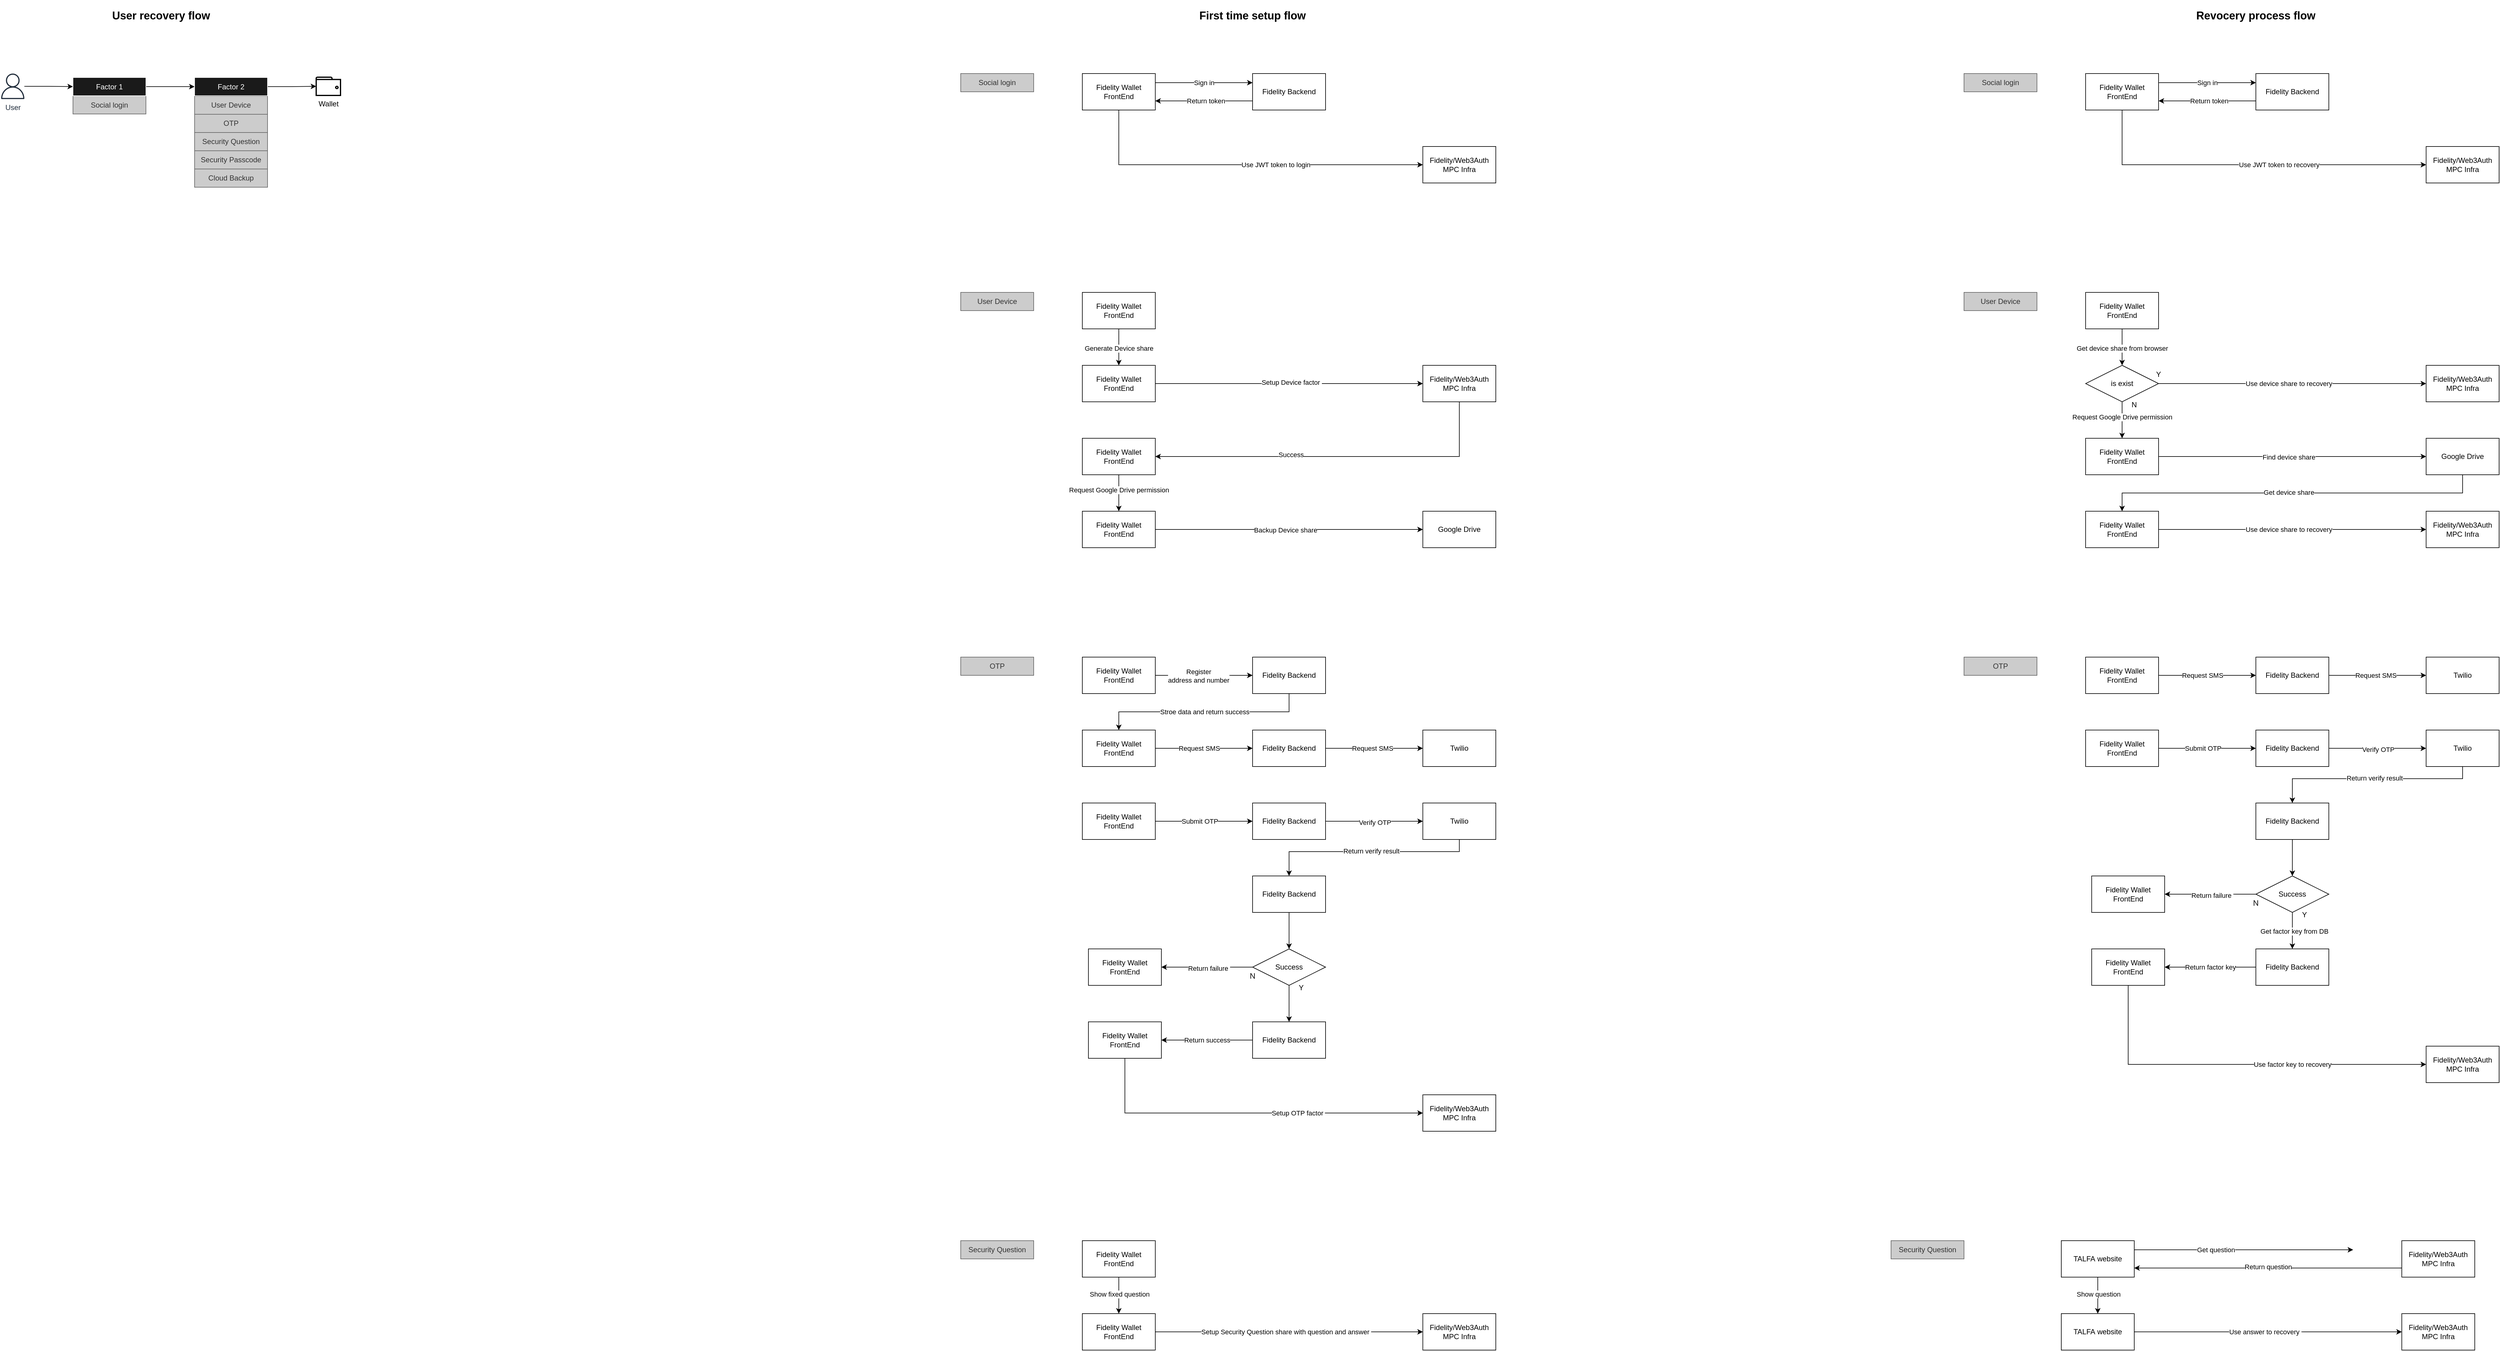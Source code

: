 <mxfile version="21.6.1" type="github">
  <diagram name="第 1 页" id="AXIGyh9tCBVPdo2rPy05">
    <mxGraphModel dx="5089" dy="1821" grid="1" gridSize="10" guides="1" tooltips="1" connect="1" arrows="1" fold="1" page="1" pageScale="1" pageWidth="827" pageHeight="1169" math="0" shadow="0">
      <root>
        <mxCell id="0" />
        <mxCell id="1" parent="0" />
        <mxCell id="TQNZfq6Ji6Ofeq6z3_Uy-18" style="edgeStyle=orthogonalEdgeStyle;rounded=0;orthogonalLoop=1;jettySize=auto;html=1;entryX=0.5;entryY=0;entryDx=0;entryDy=0;" parent="1" source="TQNZfq6Ji6Ofeq6z3_Uy-1" target="TQNZfq6Ji6Ofeq6z3_Uy-95" edge="1">
          <mxGeometry relative="1" as="geometry" />
        </mxCell>
        <mxCell id="TQNZfq6Ji6Ofeq6z3_Uy-19" value="Get device share&amp;nbsp;from browser" style="edgeLabel;html=1;align=center;verticalAlign=middle;resizable=0;points=[];" parent="TQNZfq6Ji6Ofeq6z3_Uy-18" connectable="0" vertex="1">
          <mxGeometry x="-0.2" y="3" relative="1" as="geometry">
            <mxPoint x="-3" y="8" as="offset" />
          </mxGeometry>
        </mxCell>
        <mxCell id="TQNZfq6Ji6Ofeq6z3_Uy-1" value="Fidelity Wallet FrontEnd" style="rounded=0;whiteSpace=wrap;html=1;" parent="1" vertex="1">
          <mxGeometry x="80" y="400" width="120" height="60" as="geometry" />
        </mxCell>
        <mxCell id="TQNZfq6Ji6Ofeq6z3_Uy-6" value="Sign in" style="edgeStyle=orthogonalEdgeStyle;rounded=0;orthogonalLoop=1;jettySize=auto;html=1;entryX=0;entryY=0.25;entryDx=0;entryDy=0;exitX=1;exitY=0.25;exitDx=0;exitDy=0;" parent="1" source="TQNZfq6Ji6Ofeq6z3_Uy-2" target="TQNZfq6Ji6Ofeq6z3_Uy-5" edge="1">
          <mxGeometry relative="1" as="geometry" />
        </mxCell>
        <mxCell id="TQNZfq6Ji6Ofeq6z3_Uy-12" style="edgeStyle=orthogonalEdgeStyle;rounded=0;orthogonalLoop=1;jettySize=auto;html=1;entryX=0;entryY=0.5;entryDx=0;entryDy=0;exitX=0.5;exitY=1;exitDx=0;exitDy=0;" parent="1" source="TQNZfq6Ji6Ofeq6z3_Uy-2" target="TQNZfq6Ji6Ofeq6z3_Uy-11" edge="1">
          <mxGeometry relative="1" as="geometry">
            <Array as="points">
              <mxPoint x="140" y="190" />
            </Array>
          </mxGeometry>
        </mxCell>
        <mxCell id="TQNZfq6Ji6Ofeq6z3_Uy-13" value="Use JWT token to recovery" style="edgeLabel;html=1;align=center;verticalAlign=middle;resizable=0;points=[];" parent="TQNZfq6Ji6Ofeq6z3_Uy-12" connectable="0" vertex="1">
          <mxGeometry x="-0.047" y="1" relative="1" as="geometry">
            <mxPoint x="67" y="1" as="offset" />
          </mxGeometry>
        </mxCell>
        <mxCell id="TQNZfq6Ji6Ofeq6z3_Uy-2" value="Fidelity Wallet FrontEnd" style="rounded=0;whiteSpace=wrap;html=1;" parent="1" vertex="1">
          <mxGeometry x="80" y="40" width="120" height="60" as="geometry" />
        </mxCell>
        <mxCell id="TQNZfq6Ji6Ofeq6z3_Uy-23" style="edgeStyle=orthogonalEdgeStyle;rounded=0;orthogonalLoop=1;jettySize=auto;html=1;entryX=0;entryY=0.5;entryDx=0;entryDy=0;" parent="1" source="TQNZfq6Ji6Ofeq6z3_Uy-3" target="TQNZfq6Ji6Ofeq6z3_Uy-22" edge="1">
          <mxGeometry relative="1" as="geometry" />
        </mxCell>
        <mxCell id="TQNZfq6Ji6Ofeq6z3_Uy-24" value="Request SMS" style="edgeLabel;html=1;align=center;verticalAlign=middle;resizable=0;points=[];" parent="TQNZfq6Ji6Ofeq6z3_Uy-23" connectable="0" vertex="1">
          <mxGeometry x="-0.256" y="1" relative="1" as="geometry">
            <mxPoint x="12" y="1" as="offset" />
          </mxGeometry>
        </mxCell>
        <mxCell id="TQNZfq6Ji6Ofeq6z3_Uy-3" value="Fidelity Wallet FrontEnd" style="rounded=0;whiteSpace=wrap;html=1;" parent="1" vertex="1">
          <mxGeometry x="80" y="1000" width="120" height="60" as="geometry" />
        </mxCell>
        <mxCell id="TQNZfq6Ji6Ofeq6z3_Uy-61" style="edgeStyle=orthogonalEdgeStyle;rounded=0;orthogonalLoop=1;jettySize=auto;html=1;entryX=0;entryY=0.25;entryDx=0;entryDy=0;exitX=1;exitY=0.25;exitDx=0;exitDy=0;" parent="1" edge="1">
          <mxGeometry relative="1" as="geometry">
            <mxPoint x="80" y="1975" as="sourcePoint" />
            <mxPoint x="520" y="1975" as="targetPoint" />
          </mxGeometry>
        </mxCell>
        <mxCell id="TQNZfq6Ji6Ofeq6z3_Uy-62" value="Get question" style="edgeLabel;html=1;align=center;verticalAlign=middle;resizable=0;points=[];" parent="TQNZfq6Ji6Ofeq6z3_Uy-61" connectable="0" vertex="1">
          <mxGeometry x="-0.091" y="-2" relative="1" as="geometry">
            <mxPoint x="14" y="-2" as="offset" />
          </mxGeometry>
        </mxCell>
        <mxCell id="TQNZfq6Ji6Ofeq6z3_Uy-67" style="edgeStyle=orthogonalEdgeStyle;rounded=0;orthogonalLoop=1;jettySize=auto;html=1;entryX=0.5;entryY=0;entryDx=0;entryDy=0;" parent="1" source="TQNZfq6Ji6Ofeq6z3_Uy-4" target="TQNZfq6Ji6Ofeq6z3_Uy-66" edge="1">
          <mxGeometry relative="1" as="geometry" />
        </mxCell>
        <mxCell id="TQNZfq6Ji6Ofeq6z3_Uy-68" value="Show question" style="edgeLabel;html=1;align=center;verticalAlign=middle;resizable=0;points=[];" parent="TQNZfq6Ji6Ofeq6z3_Uy-67" connectable="0" vertex="1">
          <mxGeometry x="-0.072" y="1" relative="1" as="geometry">
            <mxPoint as="offset" />
          </mxGeometry>
        </mxCell>
        <mxCell id="TQNZfq6Ji6Ofeq6z3_Uy-4" value="TALFA&amp;nbsp;website" style="rounded=0;whiteSpace=wrap;html=1;" parent="1" vertex="1">
          <mxGeometry x="40" y="1960" width="120" height="60" as="geometry" />
        </mxCell>
        <mxCell id="TQNZfq6Ji6Ofeq6z3_Uy-9" style="edgeStyle=orthogonalEdgeStyle;rounded=0;orthogonalLoop=1;jettySize=auto;html=1;entryX=1;entryY=0.75;entryDx=0;entryDy=0;exitX=0;exitY=0.75;exitDx=0;exitDy=0;" parent="1" source="TQNZfq6Ji6Ofeq6z3_Uy-5" target="TQNZfq6Ji6Ofeq6z3_Uy-2" edge="1">
          <mxGeometry relative="1" as="geometry">
            <Array as="points">
              <mxPoint x="270" y="85" />
              <mxPoint x="270" y="85" />
            </Array>
          </mxGeometry>
        </mxCell>
        <mxCell id="TQNZfq6Ji6Ofeq6z3_Uy-10" value="Return token" style="edgeLabel;html=1;align=center;verticalAlign=middle;resizable=0;points=[];" parent="TQNZfq6Ji6Ofeq6z3_Uy-9" connectable="0" vertex="1">
          <mxGeometry x="0.141" y="1" relative="1" as="geometry">
            <mxPoint x="14" y="-1" as="offset" />
          </mxGeometry>
        </mxCell>
        <mxCell id="TQNZfq6Ji6Ofeq6z3_Uy-5" value="Fidelity Backend" style="rounded=0;whiteSpace=wrap;html=1;" parent="1" vertex="1">
          <mxGeometry x="360" y="40" width="120" height="60" as="geometry" />
        </mxCell>
        <mxCell id="TQNZfq6Ji6Ofeq6z3_Uy-7" value="Social login" style="text;html=1;strokeColor=#666666;fillColor=#CCCCCC;align=center;verticalAlign=middle;whiteSpace=wrap;rounded=0;fontColor=#333333;" parent="1" vertex="1">
          <mxGeometry x="-120" y="40" width="120" height="30" as="geometry" />
        </mxCell>
        <mxCell id="TQNZfq6Ji6Ofeq6z3_Uy-11" value="Fidelity/Web3Auth MPC Infra" style="rounded=0;whiteSpace=wrap;html=1;" parent="1" vertex="1">
          <mxGeometry x="640" y="160" width="120" height="60" as="geometry" />
        </mxCell>
        <mxCell id="TQNZfq6Ji6Ofeq6z3_Uy-14" value="Fidelity/Web3Auth MPC Infra" style="rounded=0;whiteSpace=wrap;html=1;" parent="1" vertex="1">
          <mxGeometry x="640" y="520" width="120" height="60" as="geometry" />
        </mxCell>
        <mxCell id="TQNZfq6Ji6Ofeq6z3_Uy-20" style="edgeStyle=orthogonalEdgeStyle;rounded=0;orthogonalLoop=1;jettySize=auto;html=1;entryX=0;entryY=0.5;entryDx=0;entryDy=0;exitX=1;exitY=0.5;exitDx=0;exitDy=0;" parent="1" source="TQNZfq6Ji6Ofeq6z3_Uy-95" target="TQNZfq6Ji6Ofeq6z3_Uy-14" edge="1">
          <mxGeometry relative="1" as="geometry" />
        </mxCell>
        <mxCell id="TQNZfq6Ji6Ofeq6z3_Uy-21" value="Use device share&amp;nbsp;to recovery" style="edgeLabel;html=1;align=center;verticalAlign=middle;resizable=0;points=[];" parent="TQNZfq6Ji6Ofeq6z3_Uy-20" connectable="0" vertex="1">
          <mxGeometry x="-0.114" y="-4" relative="1" as="geometry">
            <mxPoint x="19" y="-4" as="offset" />
          </mxGeometry>
        </mxCell>
        <mxCell id="TQNZfq6Ji6Ofeq6z3_Uy-104" style="edgeStyle=orthogonalEdgeStyle;rounded=0;orthogonalLoop=1;jettySize=auto;html=1;" parent="1" source="TQNZfq6Ji6Ofeq6z3_Uy-17" target="TQNZfq6Ji6Ofeq6z3_Uy-103" edge="1">
          <mxGeometry relative="1" as="geometry" />
        </mxCell>
        <mxCell id="TQNZfq6Ji6Ofeq6z3_Uy-105" value="Use device share to recovery" style="edgeLabel;html=1;align=center;verticalAlign=middle;resizable=0;points=[];" parent="TQNZfq6Ji6Ofeq6z3_Uy-104" connectable="0" vertex="1">
          <mxGeometry x="-0.086" y="1" relative="1" as="geometry">
            <mxPoint x="13" y="1" as="offset" />
          </mxGeometry>
        </mxCell>
        <mxCell id="TQNZfq6Ji6Ofeq6z3_Uy-17" value="Fidelity Wallet FrontEnd" style="rounded=0;whiteSpace=wrap;html=1;" parent="1" vertex="1">
          <mxGeometry x="80" y="760" width="120" height="60" as="geometry" />
        </mxCell>
        <mxCell id="TQNZfq6Ji6Ofeq6z3_Uy-26" value="" style="edgeStyle=orthogonalEdgeStyle;rounded=0;orthogonalLoop=1;jettySize=auto;html=1;entryX=0;entryY=0.5;entryDx=0;entryDy=0;" parent="1" source="TQNZfq6Ji6Ofeq6z3_Uy-22" target="TQNZfq6Ji6Ofeq6z3_Uy-25" edge="1">
          <mxGeometry x="-0.125" y="-60" relative="1" as="geometry">
            <mxPoint as="offset" />
          </mxGeometry>
        </mxCell>
        <mxCell id="TQNZfq6Ji6Ofeq6z3_Uy-27" value="Request SMS" style="edgeLabel;html=1;align=center;verticalAlign=middle;resizable=0;points=[];" parent="TQNZfq6Ji6Ofeq6z3_Uy-26" connectable="0" vertex="1">
          <mxGeometry x="0.115" y="1" relative="1" as="geometry">
            <mxPoint x="-12" y="1" as="offset" />
          </mxGeometry>
        </mxCell>
        <mxCell id="TQNZfq6Ji6Ofeq6z3_Uy-22" value="Fidelity Backend" style="rounded=0;whiteSpace=wrap;html=1;" parent="1" vertex="1">
          <mxGeometry x="360" y="1000" width="120" height="60" as="geometry" />
        </mxCell>
        <mxCell id="TQNZfq6Ji6Ofeq6z3_Uy-25" value="Twilio" style="rounded=0;whiteSpace=wrap;html=1;" parent="1" vertex="1">
          <mxGeometry x="640" y="1000" width="120" height="60" as="geometry" />
        </mxCell>
        <mxCell id="TQNZfq6Ji6Ofeq6z3_Uy-31" style="edgeStyle=orthogonalEdgeStyle;rounded=0;orthogonalLoop=1;jettySize=auto;html=1;exitX=1;exitY=0.5;exitDx=0;exitDy=0;entryX=0;entryY=0.5;entryDx=0;entryDy=0;" parent="1" source="TQNZfq6Ji6Ofeq6z3_Uy-29" target="TQNZfq6Ji6Ofeq6z3_Uy-30" edge="1">
          <mxGeometry relative="1" as="geometry" />
        </mxCell>
        <mxCell id="TQNZfq6Ji6Ofeq6z3_Uy-32" value="Submit OTP" style="edgeLabel;html=1;align=center;verticalAlign=middle;resizable=0;points=[];" parent="TQNZfq6Ji6Ofeq6z3_Uy-31" connectable="0" vertex="1">
          <mxGeometry x="-0.09" y="-1" relative="1" as="geometry">
            <mxPoint y="-1" as="offset" />
          </mxGeometry>
        </mxCell>
        <mxCell id="TQNZfq6Ji6Ofeq6z3_Uy-29" value="Fidelity Wallet FrontEnd" style="rounded=0;whiteSpace=wrap;html=1;" parent="1" vertex="1">
          <mxGeometry x="80" y="1120" width="120" height="60" as="geometry" />
        </mxCell>
        <mxCell id="TQNZfq6Ji6Ofeq6z3_Uy-34" style="edgeStyle=orthogonalEdgeStyle;rounded=0;orthogonalLoop=1;jettySize=auto;html=1;entryX=0;entryY=0.5;entryDx=0;entryDy=0;exitX=1;exitY=0.5;exitDx=0;exitDy=0;" parent="1" source="TQNZfq6Ji6Ofeq6z3_Uy-30" target="TQNZfq6Ji6Ofeq6z3_Uy-33" edge="1">
          <mxGeometry relative="1" as="geometry" />
        </mxCell>
        <mxCell id="TQNZfq6Ji6Ofeq6z3_Uy-35" value="Verify OTP" style="edgeLabel;html=1;align=center;verticalAlign=middle;resizable=0;points=[];" parent="TQNZfq6Ji6Ofeq6z3_Uy-34" connectable="0" vertex="1">
          <mxGeometry x="0.013" y="-2" relative="1" as="geometry">
            <mxPoint as="offset" />
          </mxGeometry>
        </mxCell>
        <mxCell id="TQNZfq6Ji6Ofeq6z3_Uy-30" value="Fidelity Backend" style="rounded=0;whiteSpace=wrap;html=1;" parent="1" vertex="1">
          <mxGeometry x="360" y="1120" width="120" height="60" as="geometry" />
        </mxCell>
        <mxCell id="TQNZfq6Ji6Ofeq6z3_Uy-40" style="edgeStyle=orthogonalEdgeStyle;rounded=0;orthogonalLoop=1;jettySize=auto;html=1;entryX=0.5;entryY=0;entryDx=0;entryDy=0;" parent="1" source="TQNZfq6Ji6Ofeq6z3_Uy-33" target="TQNZfq6Ji6Ofeq6z3_Uy-39" edge="1">
          <mxGeometry relative="1" as="geometry">
            <Array as="points">
              <mxPoint x="700" y="1200" />
              <mxPoint x="420" y="1200" />
            </Array>
          </mxGeometry>
        </mxCell>
        <mxCell id="TQNZfq6Ji6Ofeq6z3_Uy-41" value="Return verify result" style="edgeLabel;html=1;align=center;verticalAlign=middle;resizable=0;points=[];" parent="TQNZfq6Ji6Ofeq6z3_Uy-40" connectable="0" vertex="1">
          <mxGeometry x="0.011" y="-1" relative="1" as="geometry">
            <mxPoint x="7" as="offset" />
          </mxGeometry>
        </mxCell>
        <mxCell id="TQNZfq6Ji6Ofeq6z3_Uy-33" value="Twilio" style="rounded=0;whiteSpace=wrap;html=1;" parent="1" vertex="1">
          <mxGeometry x="640" y="1120" width="120" height="60" as="geometry" />
        </mxCell>
        <mxCell id="TQNZfq6Ji6Ofeq6z3_Uy-38" value="Fidelity/Web3Auth MPC Infra" style="rounded=0;whiteSpace=wrap;html=1;" parent="1" vertex="1">
          <mxGeometry x="640" y="1640" width="120" height="60" as="geometry" />
        </mxCell>
        <mxCell id="TQNZfq6Ji6Ofeq6z3_Uy-44" style="edgeStyle=orthogonalEdgeStyle;rounded=0;orthogonalLoop=1;jettySize=auto;html=1;entryX=0.5;entryY=0;entryDx=0;entryDy=0;" parent="1" source="TQNZfq6Ji6Ofeq6z3_Uy-39" target="TQNZfq6Ji6Ofeq6z3_Uy-42" edge="1">
          <mxGeometry relative="1" as="geometry" />
        </mxCell>
        <mxCell id="TQNZfq6Ji6Ofeq6z3_Uy-39" value="Fidelity Backend" style="rounded=0;whiteSpace=wrap;html=1;" parent="1" vertex="1">
          <mxGeometry x="360" y="1240" width="120" height="60" as="geometry" />
        </mxCell>
        <mxCell id="TQNZfq6Ji6Ofeq6z3_Uy-45" style="edgeStyle=orthogonalEdgeStyle;rounded=0;orthogonalLoop=1;jettySize=auto;html=1;entryX=1;entryY=0.5;entryDx=0;entryDy=0;" parent="1" source="TQNZfq6Ji6Ofeq6z3_Uy-42" target="TQNZfq6Ji6Ofeq6z3_Uy-43" edge="1">
          <mxGeometry relative="1" as="geometry" />
        </mxCell>
        <mxCell id="TQNZfq6Ji6Ofeq6z3_Uy-46" value="Return&amp;nbsp;failure&amp;nbsp;" style="edgeLabel;html=1;align=center;verticalAlign=middle;resizable=0;points=[];" parent="TQNZfq6Ji6Ofeq6z3_Uy-45" connectable="0" vertex="1">
          <mxGeometry x="-0.036" y="2" relative="1" as="geometry">
            <mxPoint as="offset" />
          </mxGeometry>
        </mxCell>
        <mxCell id="TQNZfq6Ji6Ofeq6z3_Uy-50" style="edgeStyle=orthogonalEdgeStyle;rounded=0;orthogonalLoop=1;jettySize=auto;html=1;entryX=0.5;entryY=0;entryDx=0;entryDy=0;" parent="1" source="TQNZfq6Ji6Ofeq6z3_Uy-42" target="TQNZfq6Ji6Ofeq6z3_Uy-49" edge="1">
          <mxGeometry relative="1" as="geometry" />
        </mxCell>
        <mxCell id="TQNZfq6Ji6Ofeq6z3_Uy-53" value="Get factor key from DB" style="edgeLabel;html=1;align=center;verticalAlign=middle;resizable=0;points=[];" parent="TQNZfq6Ji6Ofeq6z3_Uy-50" connectable="0" vertex="1">
          <mxGeometry x="0.009" y="3" relative="1" as="geometry">
            <mxPoint as="offset" />
          </mxGeometry>
        </mxCell>
        <mxCell id="TQNZfq6Ji6Ofeq6z3_Uy-42" value="Success" style="rhombus;whiteSpace=wrap;html=1;" parent="1" vertex="1">
          <mxGeometry x="360" y="1360" width="120" height="60" as="geometry" />
        </mxCell>
        <mxCell id="TQNZfq6Ji6Ofeq6z3_Uy-43" value="Fidelity Wallet FrontEnd" style="rounded=0;whiteSpace=wrap;html=1;" parent="1" vertex="1">
          <mxGeometry x="90" y="1360" width="120" height="60" as="geometry" />
        </mxCell>
        <mxCell id="TQNZfq6Ji6Ofeq6z3_Uy-47" value="Ｎ" style="text;html=1;strokeColor=none;fillColor=none;align=center;verticalAlign=middle;whiteSpace=wrap;rounded=0;" parent="1" vertex="1">
          <mxGeometry x="330" y="1390" width="60" height="30" as="geometry" />
        </mxCell>
        <mxCell id="TQNZfq6Ji6Ofeq6z3_Uy-58" style="edgeStyle=orthogonalEdgeStyle;rounded=0;orthogonalLoop=1;jettySize=auto;html=1;entryX=0;entryY=0.5;entryDx=0;entryDy=0;" parent="1" source="TQNZfq6Ji6Ofeq6z3_Uy-48" target="TQNZfq6Ji6Ofeq6z3_Uy-38" edge="1">
          <mxGeometry relative="1" as="geometry">
            <Array as="points">
              <mxPoint x="150" y="1670" />
            </Array>
          </mxGeometry>
        </mxCell>
        <mxCell id="TQNZfq6Ji6Ofeq6z3_Uy-59" value="Use factor&amp;nbsp;key to recovery" style="edgeLabel;html=1;align=center;verticalAlign=middle;resizable=0;points=[];" parent="TQNZfq6Ji6Ofeq6z3_Uy-58" connectable="0" vertex="1">
          <mxGeometry x="0.274" y="-2" relative="1" as="geometry">
            <mxPoint x="5" y="-2" as="offset" />
          </mxGeometry>
        </mxCell>
        <mxCell id="TQNZfq6Ji6Ofeq6z3_Uy-48" value="Fidelity Wallet FrontEnd" style="rounded=0;whiteSpace=wrap;html=1;" parent="1" vertex="1">
          <mxGeometry x="90" y="1480" width="120" height="60" as="geometry" />
        </mxCell>
        <mxCell id="TQNZfq6Ji6Ofeq6z3_Uy-52" value="Return factor key" style="edgeStyle=orthogonalEdgeStyle;rounded=0;orthogonalLoop=1;jettySize=auto;html=1;entryX=1;entryY=0.5;entryDx=0;entryDy=0;" parent="1" source="TQNZfq6Ji6Ofeq6z3_Uy-49" target="TQNZfq6Ji6Ofeq6z3_Uy-48" edge="1">
          <mxGeometry relative="1" as="geometry">
            <mxPoint as="offset" />
          </mxGeometry>
        </mxCell>
        <mxCell id="TQNZfq6Ji6Ofeq6z3_Uy-49" value="Fidelity Backend" style="rounded=0;whiteSpace=wrap;html=1;" parent="1" vertex="1">
          <mxGeometry x="360" y="1480" width="120" height="60" as="geometry" />
        </mxCell>
        <mxCell id="TQNZfq6Ji6Ofeq6z3_Uy-51" value="Y" style="text;html=1;strokeColor=none;fillColor=none;align=center;verticalAlign=middle;whiteSpace=wrap;rounded=0;" parent="1" vertex="1">
          <mxGeometry x="410" y="1409" width="60" height="30" as="geometry" />
        </mxCell>
        <mxCell id="TQNZfq6Ji6Ofeq6z3_Uy-54" value="User Device" style="text;html=1;strokeColor=#666666;fillColor=#CCCCCC;align=center;verticalAlign=middle;whiteSpace=wrap;rounded=0;fontColor=#333333;" parent="1" vertex="1">
          <mxGeometry x="-120" y="400" width="120" height="30" as="geometry" />
        </mxCell>
        <mxCell id="TQNZfq6Ji6Ofeq6z3_Uy-56" value="OTP" style="text;html=1;strokeColor=#666666;fillColor=#CCCCCC;align=center;verticalAlign=middle;whiteSpace=wrap;rounded=0;fontColor=#333333;" parent="1" vertex="1">
          <mxGeometry x="-120" y="1000" width="120" height="30" as="geometry" />
        </mxCell>
        <mxCell id="TQNZfq6Ji6Ofeq6z3_Uy-57" value="Security Question" style="text;html=1;strokeColor=#666666;fillColor=#CCCCCC;align=center;verticalAlign=middle;whiteSpace=wrap;rounded=0;fontColor=#333333;" parent="1" vertex="1">
          <mxGeometry x="-240" y="1960" width="120" height="30" as="geometry" />
        </mxCell>
        <mxCell id="TQNZfq6Ji6Ofeq6z3_Uy-64" style="edgeStyle=orthogonalEdgeStyle;rounded=0;orthogonalLoop=1;jettySize=auto;html=1;entryX=1;entryY=0.75;entryDx=0;entryDy=0;exitX=0;exitY=0.75;exitDx=0;exitDy=0;" parent="1" source="TQNZfq6Ji6Ofeq6z3_Uy-60" target="TQNZfq6Ji6Ofeq6z3_Uy-4" edge="1">
          <mxGeometry relative="1" as="geometry" />
        </mxCell>
        <mxCell id="TQNZfq6Ji6Ofeq6z3_Uy-65" value="Return question" style="edgeLabel;html=1;align=center;verticalAlign=middle;resizable=0;points=[];" parent="TQNZfq6Ji6Ofeq6z3_Uy-64" connectable="0" vertex="1">
          <mxGeometry x="0.064" y="-2" relative="1" as="geometry">
            <mxPoint x="14" as="offset" />
          </mxGeometry>
        </mxCell>
        <mxCell id="TQNZfq6Ji6Ofeq6z3_Uy-60" value="Fidelity/Web3Auth MPC Infra" style="rounded=0;whiteSpace=wrap;html=1;" parent="1" vertex="1">
          <mxGeometry x="600" y="1960" width="120" height="60" as="geometry" />
        </mxCell>
        <mxCell id="TQNZfq6Ji6Ofeq6z3_Uy-70" style="edgeStyle=orthogonalEdgeStyle;rounded=0;orthogonalLoop=1;jettySize=auto;html=1;" parent="1" source="TQNZfq6Ji6Ofeq6z3_Uy-66" target="TQNZfq6Ji6Ofeq6z3_Uy-69" edge="1">
          <mxGeometry relative="1" as="geometry" />
        </mxCell>
        <mxCell id="TQNZfq6Ji6Ofeq6z3_Uy-71" value="Use&amp;nbsp;answer&amp;nbsp;to recovery&amp;nbsp;" style="edgeLabel;html=1;align=center;verticalAlign=middle;resizable=0;points=[];" parent="TQNZfq6Ji6Ofeq6z3_Uy-70" connectable="0" vertex="1">
          <mxGeometry x="-0.03" y="3" relative="1" as="geometry">
            <mxPoint x="1" y="3" as="offset" />
          </mxGeometry>
        </mxCell>
        <mxCell id="TQNZfq6Ji6Ofeq6z3_Uy-66" value="TALFA&amp;nbsp;website" style="rounded=0;whiteSpace=wrap;html=1;" parent="1" vertex="1">
          <mxGeometry x="40" y="2080" width="120" height="60" as="geometry" />
        </mxCell>
        <mxCell id="TQNZfq6Ji6Ofeq6z3_Uy-69" value="Fidelity/Web3Auth MPC Infra" style="rounded=0;whiteSpace=wrap;html=1;" parent="1" vertex="1">
          <mxGeometry x="600" y="2080" width="120" height="60" as="geometry" />
        </mxCell>
        <mxCell id="TQNZfq6Ji6Ofeq6z3_Uy-72" value="Social login" style="text;html=1;strokeColor=#666666;fillColor=#CCCCCC;align=center;verticalAlign=middle;whiteSpace=wrap;rounded=0;fontColor=#333333;" parent="1" vertex="1">
          <mxGeometry x="-3230" y="76.5" width="120" height="30" as="geometry" />
        </mxCell>
        <mxCell id="TQNZfq6Ji6Ofeq6z3_Uy-75" value="User Device" style="text;html=1;strokeColor=#666666;fillColor=#CCCCCC;align=center;verticalAlign=middle;whiteSpace=wrap;rounded=0;fontColor=#333333;" parent="1" vertex="1">
          <mxGeometry x="-3030" y="77" width="120" height="30" as="geometry" />
        </mxCell>
        <mxCell id="TQNZfq6Ji6Ofeq6z3_Uy-76" value="OTP" style="text;html=1;strokeColor=#666666;fillColor=#CCCCCC;align=center;verticalAlign=middle;whiteSpace=wrap;rounded=0;fontColor=#333333;" parent="1" vertex="1">
          <mxGeometry x="-3030" y="107" width="120" height="30" as="geometry" />
        </mxCell>
        <mxCell id="TQNZfq6Ji6Ofeq6z3_Uy-77" value="Security Question" style="text;html=1;strokeColor=#666666;fillColor=#CCCCCC;align=center;verticalAlign=middle;whiteSpace=wrap;rounded=0;fontColor=#333333;" parent="1" vertex="1">
          <mxGeometry x="-3030" y="137" width="120" height="30" as="geometry" />
        </mxCell>
        <mxCell id="TQNZfq6Ji6Ofeq6z3_Uy-88" style="edgeStyle=orthogonalEdgeStyle;rounded=0;orthogonalLoop=1;jettySize=auto;html=1;entryX=0;entryY=0.5;entryDx=0;entryDy=0;" parent="1" source="TQNZfq6Ji6Ofeq6z3_Uy-78" target="TQNZfq6Ji6Ofeq6z3_Uy-83" edge="1">
          <mxGeometry relative="1" as="geometry" />
        </mxCell>
        <mxCell id="TQNZfq6Ji6Ofeq6z3_Uy-78" value="User" style="sketch=0;outlineConnect=0;fontColor=#232F3E;gradientColor=none;fillColor=#232F3D;strokeColor=none;dashed=0;verticalLabelPosition=bottom;verticalAlign=top;align=center;html=1;fontSize=12;fontStyle=0;aspect=fixed;pointerEvents=1;shape=mxgraph.aws4.user;" parent="1" vertex="1">
          <mxGeometry x="-3350" y="40" width="42" height="42" as="geometry" />
        </mxCell>
        <mxCell id="TQNZfq6Ji6Ofeq6z3_Uy-86" style="edgeStyle=orthogonalEdgeStyle;rounded=0;orthogonalLoop=1;jettySize=auto;html=1;entryX=0;entryY=0.5;entryDx=0;entryDy=0;" parent="1" source="TQNZfq6Ji6Ofeq6z3_Uy-83" target="TQNZfq6Ji6Ofeq6z3_Uy-85" edge="1">
          <mxGeometry relative="1" as="geometry" />
        </mxCell>
        <mxCell id="TQNZfq6Ji6Ofeq6z3_Uy-83" value="Factor 1" style="text;html=1;align=center;verticalAlign=middle;whiteSpace=wrap;rounded=0;fillColor=#1A1A1A;fontColor=#FFFFFF;strokeColor=#FFFFFF;" parent="1" vertex="1">
          <mxGeometry x="-3230" y="46.5" width="120" height="30" as="geometry" />
        </mxCell>
        <mxCell id="TQNZfq6Ji6Ofeq6z3_Uy-93" style="edgeStyle=orthogonalEdgeStyle;rounded=0;orthogonalLoop=1;jettySize=auto;html=1;" parent="1" source="TQNZfq6Ji6Ofeq6z3_Uy-85" target="TQNZfq6Ji6Ofeq6z3_Uy-91" edge="1">
          <mxGeometry relative="1" as="geometry" />
        </mxCell>
        <mxCell id="TQNZfq6Ji6Ofeq6z3_Uy-85" value="Factor 2" style="text;html=1;align=center;verticalAlign=middle;whiteSpace=wrap;rounded=0;fillColor=#1A1A1A;fontColor=#FFFFFF;strokeColor=#FFFFFF;" parent="1" vertex="1">
          <mxGeometry x="-3030" y="46.5" width="120" height="30" as="geometry" />
        </mxCell>
        <mxCell id="TQNZfq6Ji6Ofeq6z3_Uy-91" value="Wallet" style="html=1;verticalLabelPosition=bottom;align=center;labelBackgroundColor=#ffffff;verticalAlign=top;strokeWidth=2;strokeColor=#000000;shadow=0;dashed=0;shape=mxgraph.ios7.icons.wallet;" parent="1" vertex="1">
          <mxGeometry x="-2830" y="46" width="40" height="30" as="geometry" />
        </mxCell>
        <mxCell id="TQNZfq6Ji6Ofeq6z3_Uy-99" style="edgeStyle=orthogonalEdgeStyle;rounded=0;orthogonalLoop=1;jettySize=auto;html=1;entryX=0.5;entryY=0;entryDx=0;entryDy=0;" parent="1" source="TQNZfq6Ji6Ofeq6z3_Uy-95" target="TQNZfq6Ji6Ofeq6z3_Uy-98" edge="1">
          <mxGeometry relative="1" as="geometry" />
        </mxCell>
        <mxCell id="TQNZfq6Ji6Ofeq6z3_Uy-100" value="Request Google Drive permission" style="edgeLabel;html=1;align=center;verticalAlign=middle;resizable=0;points=[];" parent="TQNZfq6Ji6Ofeq6z3_Uy-99" connectable="0" vertex="1">
          <mxGeometry x="-0.167" relative="1" as="geometry">
            <mxPoint as="offset" />
          </mxGeometry>
        </mxCell>
        <mxCell id="TQNZfq6Ji6Ofeq6z3_Uy-95" value="is exist" style="rhombus;whiteSpace=wrap;html=1;" parent="1" vertex="1">
          <mxGeometry x="80" y="520" width="120" height="60" as="geometry" />
        </mxCell>
        <mxCell id="TQNZfq6Ji6Ofeq6z3_Uy-97" value="Y" style="text;html=1;strokeColor=none;fillColor=none;align=center;verticalAlign=middle;whiteSpace=wrap;rounded=0;" parent="1" vertex="1">
          <mxGeometry x="170" y="520" width="60" height="30" as="geometry" />
        </mxCell>
        <mxCell id="TQNZfq6Ji6Ofeq6z3_Uy-108" style="edgeStyle=orthogonalEdgeStyle;rounded=0;orthogonalLoop=1;jettySize=auto;html=1;" parent="1" source="TQNZfq6Ji6Ofeq6z3_Uy-98" target="TQNZfq6Ji6Ofeq6z3_Uy-106" edge="1">
          <mxGeometry relative="1" as="geometry" />
        </mxCell>
        <mxCell id="TQNZfq6Ji6Ofeq6z3_Uy-109" value="Find device share" style="edgeLabel;html=1;align=center;verticalAlign=middle;resizable=0;points=[];" parent="TQNZfq6Ji6Ofeq6z3_Uy-108" connectable="0" vertex="1">
          <mxGeometry x="-0.029" y="-1" relative="1" as="geometry">
            <mxPoint as="offset" />
          </mxGeometry>
        </mxCell>
        <mxCell id="TQNZfq6Ji6Ofeq6z3_Uy-98" value="Fidelity Wallet FrontEnd" style="rounded=0;whiteSpace=wrap;html=1;" parent="1" vertex="1">
          <mxGeometry x="80" y="640" width="120" height="60" as="geometry" />
        </mxCell>
        <mxCell id="TQNZfq6Ji6Ofeq6z3_Uy-103" value="Fidelity/Web3Auth MPC Infra" style="rounded=0;whiteSpace=wrap;html=1;" parent="1" vertex="1">
          <mxGeometry x="640" y="760" width="120" height="60" as="geometry" />
        </mxCell>
        <mxCell id="TQNZfq6Ji6Ofeq6z3_Uy-110" style="edgeStyle=orthogonalEdgeStyle;rounded=0;orthogonalLoop=1;jettySize=auto;html=1;entryX=0.5;entryY=0;entryDx=0;entryDy=0;" parent="1" source="TQNZfq6Ji6Ofeq6z3_Uy-106" target="TQNZfq6Ji6Ofeq6z3_Uy-17" edge="1">
          <mxGeometry relative="1" as="geometry">
            <Array as="points">
              <mxPoint x="700" y="730" />
              <mxPoint x="140" y="730" />
            </Array>
          </mxGeometry>
        </mxCell>
        <mxCell id="TQNZfq6Ji6Ofeq6z3_Uy-112" value="Get device share" style="edgeLabel;html=1;align=center;verticalAlign=middle;resizable=0;points=[];" parent="TQNZfq6Ji6Ofeq6z3_Uy-110" connectable="0" vertex="1">
          <mxGeometry x="0.026" y="-1" relative="1" as="geometry">
            <mxPoint x="2" as="offset" />
          </mxGeometry>
        </mxCell>
        <mxCell id="TQNZfq6Ji6Ofeq6z3_Uy-106" value="Google Drive" style="rounded=0;whiteSpace=wrap;html=1;" parent="1" vertex="1">
          <mxGeometry x="640" y="640" width="120" height="60" as="geometry" />
        </mxCell>
        <mxCell id="TQNZfq6Ji6Ofeq6z3_Uy-113" value="N" style="text;html=1;strokeColor=none;fillColor=none;align=center;verticalAlign=middle;whiteSpace=wrap;rounded=0;" parent="1" vertex="1">
          <mxGeometry x="130" y="570" width="60" height="30" as="geometry" />
        </mxCell>
        <mxCell id="TQNZfq6Ji6Ofeq6z3_Uy-114" value="Sign in" style="edgeStyle=orthogonalEdgeStyle;rounded=0;orthogonalLoop=1;jettySize=auto;html=1;entryX=0;entryY=0.25;entryDx=0;entryDy=0;exitX=1;exitY=0.25;exitDx=0;exitDy=0;" parent="1" source="TQNZfq6Ji6Ofeq6z3_Uy-117" target="TQNZfq6Ji6Ofeq6z3_Uy-120" edge="1">
          <mxGeometry relative="1" as="geometry" />
        </mxCell>
        <mxCell id="TQNZfq6Ji6Ofeq6z3_Uy-115" style="edgeStyle=orthogonalEdgeStyle;rounded=0;orthogonalLoop=1;jettySize=auto;html=1;entryX=0;entryY=0.5;entryDx=0;entryDy=0;exitX=0.5;exitY=1;exitDx=0;exitDy=0;" parent="1" source="TQNZfq6Ji6Ofeq6z3_Uy-117" target="TQNZfq6Ji6Ofeq6z3_Uy-122" edge="1">
          <mxGeometry relative="1" as="geometry">
            <Array as="points">
              <mxPoint x="-1510" y="190" />
            </Array>
          </mxGeometry>
        </mxCell>
        <mxCell id="TQNZfq6Ji6Ofeq6z3_Uy-116" value="Use JWT token to login" style="edgeLabel;html=1;align=center;verticalAlign=middle;resizable=0;points=[];" parent="TQNZfq6Ji6Ofeq6z3_Uy-115" connectable="0" vertex="1">
          <mxGeometry x="-0.047" y="1" relative="1" as="geometry">
            <mxPoint x="67" y="1" as="offset" />
          </mxGeometry>
        </mxCell>
        <mxCell id="TQNZfq6Ji6Ofeq6z3_Uy-117" value="Fidelity Wallet FrontEnd" style="rounded=0;whiteSpace=wrap;html=1;" parent="1" vertex="1">
          <mxGeometry x="-1570" y="40" width="120" height="60" as="geometry" />
        </mxCell>
        <mxCell id="TQNZfq6Ji6Ofeq6z3_Uy-118" style="edgeStyle=orthogonalEdgeStyle;rounded=0;orthogonalLoop=1;jettySize=auto;html=1;entryX=1;entryY=0.75;entryDx=0;entryDy=0;exitX=0;exitY=0.75;exitDx=0;exitDy=0;" parent="1" source="TQNZfq6Ji6Ofeq6z3_Uy-120" target="TQNZfq6Ji6Ofeq6z3_Uy-117" edge="1">
          <mxGeometry relative="1" as="geometry">
            <Array as="points">
              <mxPoint x="-1380" y="85" />
              <mxPoint x="-1380" y="85" />
            </Array>
          </mxGeometry>
        </mxCell>
        <mxCell id="TQNZfq6Ji6Ofeq6z3_Uy-119" value="Return token" style="edgeLabel;html=1;align=center;verticalAlign=middle;resizable=0;points=[];" parent="TQNZfq6Ji6Ofeq6z3_Uy-118" connectable="0" vertex="1">
          <mxGeometry x="0.141" y="1" relative="1" as="geometry">
            <mxPoint x="14" y="-1" as="offset" />
          </mxGeometry>
        </mxCell>
        <mxCell id="TQNZfq6Ji6Ofeq6z3_Uy-120" value="Fidelity Backend" style="rounded=0;whiteSpace=wrap;html=1;" parent="1" vertex="1">
          <mxGeometry x="-1290" y="40" width="120" height="60" as="geometry" />
        </mxCell>
        <mxCell id="TQNZfq6Ji6Ofeq6z3_Uy-121" value="Social login" style="text;html=1;strokeColor=#666666;fillColor=#CCCCCC;align=center;verticalAlign=middle;whiteSpace=wrap;rounded=0;fontColor=#333333;" parent="1" vertex="1">
          <mxGeometry x="-1770" y="40" width="120" height="30" as="geometry" />
        </mxCell>
        <mxCell id="TQNZfq6Ji6Ofeq6z3_Uy-122" value="Fidelity/Web3Auth MPC Infra" style="rounded=0;whiteSpace=wrap;html=1;" parent="1" vertex="1">
          <mxGeometry x="-1010" y="160" width="120" height="60" as="geometry" />
        </mxCell>
        <mxCell id="TQNZfq6Ji6Ofeq6z3_Uy-123" style="edgeStyle=orthogonalEdgeStyle;rounded=0;orthogonalLoop=1;jettySize=auto;html=1;entryX=0.5;entryY=0;entryDx=0;entryDy=0;" parent="1" source="TQNZfq6Ji6Ofeq6z3_Uy-125" target="TQNZfq6Ji6Ofeq6z3_Uy-145" edge="1">
          <mxGeometry relative="1" as="geometry" />
        </mxCell>
        <mxCell id="TQNZfq6Ji6Ofeq6z3_Uy-124" value="Generate Device share" style="edgeLabel;html=1;align=center;verticalAlign=middle;resizable=0;points=[];" parent="TQNZfq6Ji6Ofeq6z3_Uy-123" connectable="0" vertex="1">
          <mxGeometry x="-0.2" y="3" relative="1" as="geometry">
            <mxPoint x="-3" y="8" as="offset" />
          </mxGeometry>
        </mxCell>
        <mxCell id="TQNZfq6Ji6Ofeq6z3_Uy-125" value="Fidelity Wallet FrontEnd" style="rounded=0;whiteSpace=wrap;html=1;" parent="1" vertex="1">
          <mxGeometry x="-1570" y="400" width="120" height="60" as="geometry" />
        </mxCell>
        <mxCell id="TQNZfq6Ji6Ofeq6z3_Uy-132" value="User Device" style="text;html=1;strokeColor=#666666;fillColor=#CCCCCC;align=center;verticalAlign=middle;whiteSpace=wrap;rounded=0;fontColor=#333333;" parent="1" vertex="1">
          <mxGeometry x="-1770" y="400" width="120" height="30" as="geometry" />
        </mxCell>
        <mxCell id="TQNZfq6Ji6Ofeq6z3_Uy-133" style="edgeStyle=orthogonalEdgeStyle;rounded=0;orthogonalLoop=1;jettySize=auto;html=1;entryX=0.5;entryY=0;entryDx=0;entryDy=0;exitX=0.5;exitY=1;exitDx=0;exitDy=0;" parent="1" source="TQNZfq6Ji6Ofeq6z3_Uy-149" target="TQNZfq6Ji6Ofeq6z3_Uy-139" edge="1">
          <mxGeometry relative="1" as="geometry">
            <mxPoint x="-1510" y="820" as="sourcePoint" />
          </mxGeometry>
        </mxCell>
        <mxCell id="TQNZfq6Ji6Ofeq6z3_Uy-134" value="Request Google Drive permission" style="edgeLabel;html=1;align=center;verticalAlign=middle;resizable=0;points=[];" parent="TQNZfq6Ji6Ofeq6z3_Uy-133" connectable="0" vertex="1">
          <mxGeometry x="-0.167" relative="1" as="geometry">
            <mxPoint as="offset" />
          </mxGeometry>
        </mxCell>
        <mxCell id="TQNZfq6Ji6Ofeq6z3_Uy-137" style="edgeStyle=orthogonalEdgeStyle;rounded=0;orthogonalLoop=1;jettySize=auto;html=1;" parent="1" source="TQNZfq6Ji6Ofeq6z3_Uy-139" target="TQNZfq6Ji6Ofeq6z3_Uy-143" edge="1">
          <mxGeometry relative="1" as="geometry" />
        </mxCell>
        <mxCell id="TQNZfq6Ji6Ofeq6z3_Uy-138" value="Backup Device share" style="edgeLabel;html=1;align=center;verticalAlign=middle;resizable=0;points=[];" parent="TQNZfq6Ji6Ofeq6z3_Uy-137" connectable="0" vertex="1">
          <mxGeometry x="-0.029" y="-1" relative="1" as="geometry">
            <mxPoint as="offset" />
          </mxGeometry>
        </mxCell>
        <mxCell id="TQNZfq6Ji6Ofeq6z3_Uy-139" value="Fidelity Wallet FrontEnd" style="rounded=0;whiteSpace=wrap;html=1;" parent="1" vertex="1">
          <mxGeometry x="-1570" y="760" width="120" height="60" as="geometry" />
        </mxCell>
        <mxCell id="TQNZfq6Ji6Ofeq6z3_Uy-143" value="Google Drive" style="rounded=0;whiteSpace=wrap;html=1;" parent="1" vertex="1">
          <mxGeometry x="-1010" y="760" width="120" height="60" as="geometry" />
        </mxCell>
        <mxCell id="TQNZfq6Ji6Ofeq6z3_Uy-147" style="edgeStyle=orthogonalEdgeStyle;rounded=0;orthogonalLoop=1;jettySize=auto;html=1;" parent="1" source="TQNZfq6Ji6Ofeq6z3_Uy-145" target="TQNZfq6Ji6Ofeq6z3_Uy-146" edge="1">
          <mxGeometry relative="1" as="geometry" />
        </mxCell>
        <mxCell id="TQNZfq6Ji6Ofeq6z3_Uy-148" value="Setup Device factor&amp;nbsp;" style="edgeLabel;html=1;align=center;verticalAlign=middle;resizable=0;points=[];" parent="TQNZfq6Ji6Ofeq6z3_Uy-147" connectable="0" vertex="1">
          <mxGeometry x="0.018" y="2" relative="1" as="geometry">
            <mxPoint as="offset" />
          </mxGeometry>
        </mxCell>
        <mxCell id="TQNZfq6Ji6Ofeq6z3_Uy-145" value="Fidelity Wallet FrontEnd" style="rounded=0;whiteSpace=wrap;html=1;" parent="1" vertex="1">
          <mxGeometry x="-1570" y="520" width="120" height="60" as="geometry" />
        </mxCell>
        <mxCell id="TQNZfq6Ji6Ofeq6z3_Uy-150" style="edgeStyle=orthogonalEdgeStyle;rounded=0;orthogonalLoop=1;jettySize=auto;html=1;entryX=1;entryY=0.5;entryDx=0;entryDy=0;" parent="1" source="TQNZfq6Ji6Ofeq6z3_Uy-146" target="TQNZfq6Ji6Ofeq6z3_Uy-149" edge="1">
          <mxGeometry relative="1" as="geometry">
            <Array as="points">
              <mxPoint x="-950" y="670" />
            </Array>
          </mxGeometry>
        </mxCell>
        <mxCell id="TQNZfq6Ji6Ofeq6z3_Uy-152" value="Success" style="edgeLabel;html=1;align=center;verticalAlign=middle;resizable=0;points=[];" parent="TQNZfq6Ji6Ofeq6z3_Uy-150" connectable="0" vertex="1">
          <mxGeometry x="0.244" y="-3" relative="1" as="geometry">
            <mxPoint as="offset" />
          </mxGeometry>
        </mxCell>
        <mxCell id="TQNZfq6Ji6Ofeq6z3_Uy-146" value="Fidelity/Web3Auth MPC Infra" style="rounded=0;whiteSpace=wrap;html=1;" parent="1" vertex="1">
          <mxGeometry x="-1010" y="520" width="120" height="60" as="geometry" />
        </mxCell>
        <mxCell id="TQNZfq6Ji6Ofeq6z3_Uy-149" value="Fidelity Wallet FrontEnd" style="rounded=0;whiteSpace=wrap;html=1;" parent="1" vertex="1">
          <mxGeometry x="-1570" y="640" width="120" height="60" as="geometry" />
        </mxCell>
        <mxCell id="TQNZfq6Ji6Ofeq6z3_Uy-153" style="edgeStyle=orthogonalEdgeStyle;rounded=0;orthogonalLoop=1;jettySize=auto;html=1;entryX=0;entryY=0.5;entryDx=0;entryDy=0;" parent="1" source="TQNZfq6Ji6Ofeq6z3_Uy-155" target="TQNZfq6Ji6Ofeq6z3_Uy-158" edge="1">
          <mxGeometry relative="1" as="geometry" />
        </mxCell>
        <mxCell id="TQNZfq6Ji6Ofeq6z3_Uy-154" value="Request SMS" style="edgeLabel;html=1;align=center;verticalAlign=middle;resizable=0;points=[];" parent="TQNZfq6Ji6Ofeq6z3_Uy-153" connectable="0" vertex="1">
          <mxGeometry x="-0.256" y="1" relative="1" as="geometry">
            <mxPoint x="12" y="1" as="offset" />
          </mxGeometry>
        </mxCell>
        <mxCell id="TQNZfq6Ji6Ofeq6z3_Uy-155" value="Fidelity Wallet FrontEnd" style="rounded=0;whiteSpace=wrap;html=1;" parent="1" vertex="1">
          <mxGeometry x="-1570" y="1120" width="120" height="60" as="geometry" />
        </mxCell>
        <mxCell id="TQNZfq6Ji6Ofeq6z3_Uy-156" value="" style="edgeStyle=orthogonalEdgeStyle;rounded=0;orthogonalLoop=1;jettySize=auto;html=1;entryX=0;entryY=0.5;entryDx=0;entryDy=0;" parent="1" source="TQNZfq6Ji6Ofeq6z3_Uy-158" target="TQNZfq6Ji6Ofeq6z3_Uy-159" edge="1">
          <mxGeometry x="-0.125" y="-60" relative="1" as="geometry">
            <mxPoint as="offset" />
          </mxGeometry>
        </mxCell>
        <mxCell id="TQNZfq6Ji6Ofeq6z3_Uy-157" value="Request SMS" style="edgeLabel;html=1;align=center;verticalAlign=middle;resizable=0;points=[];" parent="TQNZfq6Ji6Ofeq6z3_Uy-156" connectable="0" vertex="1">
          <mxGeometry x="0.115" y="1" relative="1" as="geometry">
            <mxPoint x="-12" y="1" as="offset" />
          </mxGeometry>
        </mxCell>
        <mxCell id="TQNZfq6Ji6Ofeq6z3_Uy-158" value="Fidelity Backend" style="rounded=0;whiteSpace=wrap;html=1;" parent="1" vertex="1">
          <mxGeometry x="-1290" y="1120" width="120" height="60" as="geometry" />
        </mxCell>
        <mxCell id="TQNZfq6Ji6Ofeq6z3_Uy-159" value="Twilio" style="rounded=0;whiteSpace=wrap;html=1;" parent="1" vertex="1">
          <mxGeometry x="-1010" y="1120" width="120" height="60" as="geometry" />
        </mxCell>
        <mxCell id="TQNZfq6Ji6Ofeq6z3_Uy-160" style="edgeStyle=orthogonalEdgeStyle;rounded=0;orthogonalLoop=1;jettySize=auto;html=1;exitX=1;exitY=0.5;exitDx=0;exitDy=0;entryX=0;entryY=0.5;entryDx=0;entryDy=0;" parent="1" source="TQNZfq6Ji6Ofeq6z3_Uy-162" target="TQNZfq6Ji6Ofeq6z3_Uy-165" edge="1">
          <mxGeometry relative="1" as="geometry" />
        </mxCell>
        <mxCell id="TQNZfq6Ji6Ofeq6z3_Uy-161" value="Submit OTP" style="edgeLabel;html=1;align=center;verticalAlign=middle;resizable=0;points=[];" parent="TQNZfq6Ji6Ofeq6z3_Uy-160" connectable="0" vertex="1">
          <mxGeometry x="-0.09" y="-1" relative="1" as="geometry">
            <mxPoint y="-1" as="offset" />
          </mxGeometry>
        </mxCell>
        <mxCell id="TQNZfq6Ji6Ofeq6z3_Uy-162" value="Fidelity Wallet FrontEnd" style="rounded=0;whiteSpace=wrap;html=1;" parent="1" vertex="1">
          <mxGeometry x="-1570" y="1240" width="120" height="60" as="geometry" />
        </mxCell>
        <mxCell id="TQNZfq6Ji6Ofeq6z3_Uy-163" style="edgeStyle=orthogonalEdgeStyle;rounded=0;orthogonalLoop=1;jettySize=auto;html=1;entryX=0;entryY=0.5;entryDx=0;entryDy=0;exitX=1;exitY=0.5;exitDx=0;exitDy=0;" parent="1" source="TQNZfq6Ji6Ofeq6z3_Uy-165" target="TQNZfq6Ji6Ofeq6z3_Uy-168" edge="1">
          <mxGeometry relative="1" as="geometry" />
        </mxCell>
        <mxCell id="TQNZfq6Ji6Ofeq6z3_Uy-164" value="Verify OTP" style="edgeLabel;html=1;align=center;verticalAlign=middle;resizable=0;points=[];" parent="TQNZfq6Ji6Ofeq6z3_Uy-163" connectable="0" vertex="1">
          <mxGeometry x="0.013" y="-2" relative="1" as="geometry">
            <mxPoint as="offset" />
          </mxGeometry>
        </mxCell>
        <mxCell id="TQNZfq6Ji6Ofeq6z3_Uy-165" value="Fidelity Backend" style="rounded=0;whiteSpace=wrap;html=1;" parent="1" vertex="1">
          <mxGeometry x="-1290" y="1240" width="120" height="60" as="geometry" />
        </mxCell>
        <mxCell id="TQNZfq6Ji6Ofeq6z3_Uy-166" style="edgeStyle=orthogonalEdgeStyle;rounded=0;orthogonalLoop=1;jettySize=auto;html=1;entryX=0.5;entryY=0;entryDx=0;entryDy=0;" parent="1" source="TQNZfq6Ji6Ofeq6z3_Uy-168" target="TQNZfq6Ji6Ofeq6z3_Uy-171" edge="1">
          <mxGeometry relative="1" as="geometry">
            <Array as="points">
              <mxPoint x="-950" y="1320" />
              <mxPoint x="-1230" y="1320" />
            </Array>
          </mxGeometry>
        </mxCell>
        <mxCell id="TQNZfq6Ji6Ofeq6z3_Uy-167" value="Return verify result" style="edgeLabel;html=1;align=center;verticalAlign=middle;resizable=0;points=[];" parent="TQNZfq6Ji6Ofeq6z3_Uy-166" connectable="0" vertex="1">
          <mxGeometry x="0.011" y="-1" relative="1" as="geometry">
            <mxPoint x="7" as="offset" />
          </mxGeometry>
        </mxCell>
        <mxCell id="TQNZfq6Ji6Ofeq6z3_Uy-168" value="Twilio" style="rounded=0;whiteSpace=wrap;html=1;" parent="1" vertex="1">
          <mxGeometry x="-1010" y="1240" width="120" height="60" as="geometry" />
        </mxCell>
        <mxCell id="TQNZfq6Ji6Ofeq6z3_Uy-169" value="Fidelity/Web3Auth MPC Infra" style="rounded=0;whiteSpace=wrap;html=1;" parent="1" vertex="1">
          <mxGeometry x="-1010" y="1720" width="120" height="60" as="geometry" />
        </mxCell>
        <mxCell id="TQNZfq6Ji6Ofeq6z3_Uy-170" style="edgeStyle=orthogonalEdgeStyle;rounded=0;orthogonalLoop=1;jettySize=auto;html=1;entryX=0.5;entryY=0;entryDx=0;entryDy=0;" parent="1" source="TQNZfq6Ji6Ofeq6z3_Uy-171" target="TQNZfq6Ji6Ofeq6z3_Uy-176" edge="1">
          <mxGeometry relative="1" as="geometry" />
        </mxCell>
        <mxCell id="TQNZfq6Ji6Ofeq6z3_Uy-171" value="Fidelity Backend" style="rounded=0;whiteSpace=wrap;html=1;" parent="1" vertex="1">
          <mxGeometry x="-1290" y="1360" width="120" height="60" as="geometry" />
        </mxCell>
        <mxCell id="TQNZfq6Ji6Ofeq6z3_Uy-172" style="edgeStyle=orthogonalEdgeStyle;rounded=0;orthogonalLoop=1;jettySize=auto;html=1;entryX=1;entryY=0.5;entryDx=0;entryDy=0;" parent="1" source="TQNZfq6Ji6Ofeq6z3_Uy-176" target="TQNZfq6Ji6Ofeq6z3_Uy-177" edge="1">
          <mxGeometry relative="1" as="geometry" />
        </mxCell>
        <mxCell id="TQNZfq6Ji6Ofeq6z3_Uy-173" value="Return&amp;nbsp;failure&amp;nbsp;" style="edgeLabel;html=1;align=center;verticalAlign=middle;resizable=0;points=[];" parent="TQNZfq6Ji6Ofeq6z3_Uy-172" connectable="0" vertex="1">
          <mxGeometry x="-0.036" y="2" relative="1" as="geometry">
            <mxPoint as="offset" />
          </mxGeometry>
        </mxCell>
        <mxCell id="TQNZfq6Ji6Ofeq6z3_Uy-174" style="edgeStyle=orthogonalEdgeStyle;rounded=0;orthogonalLoop=1;jettySize=auto;html=1;entryX=0.5;entryY=0;entryDx=0;entryDy=0;" parent="1" source="TQNZfq6Ji6Ofeq6z3_Uy-176" target="TQNZfq6Ji6Ofeq6z3_Uy-183" edge="1">
          <mxGeometry relative="1" as="geometry" />
        </mxCell>
        <mxCell id="TQNZfq6Ji6Ofeq6z3_Uy-176" value="Success" style="rhombus;whiteSpace=wrap;html=1;" parent="1" vertex="1">
          <mxGeometry x="-1290" y="1480" width="120" height="60" as="geometry" />
        </mxCell>
        <mxCell id="TQNZfq6Ji6Ofeq6z3_Uy-177" value="Fidelity Wallet FrontEnd" style="rounded=0;whiteSpace=wrap;html=1;" parent="1" vertex="1">
          <mxGeometry x="-1560" y="1480" width="120" height="60" as="geometry" />
        </mxCell>
        <mxCell id="TQNZfq6Ji6Ofeq6z3_Uy-178" value="Ｎ" style="text;html=1;strokeColor=none;fillColor=none;align=center;verticalAlign=middle;whiteSpace=wrap;rounded=0;" parent="1" vertex="1">
          <mxGeometry x="-1320" y="1510" width="60" height="30" as="geometry" />
        </mxCell>
        <mxCell id="TQNZfq6Ji6Ofeq6z3_Uy-179" style="edgeStyle=orthogonalEdgeStyle;rounded=0;orthogonalLoop=1;jettySize=auto;html=1;entryX=0;entryY=0.5;entryDx=0;entryDy=0;" parent="1" source="TQNZfq6Ji6Ofeq6z3_Uy-181" target="TQNZfq6Ji6Ofeq6z3_Uy-169" edge="1">
          <mxGeometry relative="1" as="geometry">
            <Array as="points">
              <mxPoint x="-1500" y="1750" />
            </Array>
          </mxGeometry>
        </mxCell>
        <mxCell id="TQNZfq6Ji6Ofeq6z3_Uy-180" value="Setup OTP factor&amp;nbsp;" style="edgeLabel;html=1;align=center;verticalAlign=middle;resizable=0;points=[];" parent="TQNZfq6Ji6Ofeq6z3_Uy-179" connectable="0" vertex="1">
          <mxGeometry x="0.274" y="-2" relative="1" as="geometry">
            <mxPoint x="5" y="-2" as="offset" />
          </mxGeometry>
        </mxCell>
        <mxCell id="TQNZfq6Ji6Ofeq6z3_Uy-181" value="Fidelity Wallet FrontEnd" style="rounded=0;whiteSpace=wrap;html=1;" parent="1" vertex="1">
          <mxGeometry x="-1560" y="1600" width="120" height="60" as="geometry" />
        </mxCell>
        <mxCell id="TQNZfq6Ji6Ofeq6z3_Uy-182" value="Return success" style="edgeStyle=orthogonalEdgeStyle;rounded=0;orthogonalLoop=1;jettySize=auto;html=1;entryX=1;entryY=0.5;entryDx=0;entryDy=0;" parent="1" source="TQNZfq6Ji6Ofeq6z3_Uy-183" target="TQNZfq6Ji6Ofeq6z3_Uy-181" edge="1">
          <mxGeometry relative="1" as="geometry">
            <mxPoint as="offset" />
          </mxGeometry>
        </mxCell>
        <mxCell id="TQNZfq6Ji6Ofeq6z3_Uy-183" value="Fidelity Backend" style="rounded=0;whiteSpace=wrap;html=1;" parent="1" vertex="1">
          <mxGeometry x="-1290" y="1600" width="120" height="60" as="geometry" />
        </mxCell>
        <mxCell id="TQNZfq6Ji6Ofeq6z3_Uy-184" value="Y" style="text;html=1;strokeColor=none;fillColor=none;align=center;verticalAlign=middle;whiteSpace=wrap;rounded=0;" parent="1" vertex="1">
          <mxGeometry x="-1240" y="1529" width="60" height="30" as="geometry" />
        </mxCell>
        <mxCell id="TQNZfq6Ji6Ofeq6z3_Uy-185" value="OTP" style="text;html=1;strokeColor=#666666;fillColor=#CCCCCC;align=center;verticalAlign=middle;whiteSpace=wrap;rounded=0;fontColor=#333333;" parent="1" vertex="1">
          <mxGeometry x="-1770" y="1000" width="120" height="30" as="geometry" />
        </mxCell>
        <mxCell id="TQNZfq6Ji6Ofeq6z3_Uy-188" style="edgeStyle=orthogonalEdgeStyle;rounded=0;orthogonalLoop=1;jettySize=auto;html=1;" parent="1" source="TQNZfq6Ji6Ofeq6z3_Uy-186" target="TQNZfq6Ji6Ofeq6z3_Uy-187" edge="1">
          <mxGeometry relative="1" as="geometry" />
        </mxCell>
        <mxCell id="TQNZfq6Ji6Ofeq6z3_Uy-192" value="Register&lt;br&gt;address and number" style="edgeLabel;html=1;align=center;verticalAlign=middle;resizable=0;points=[];" parent="TQNZfq6Ji6Ofeq6z3_Uy-188" connectable="0" vertex="1">
          <mxGeometry x="-0.114" y="-1" relative="1" as="geometry">
            <mxPoint as="offset" />
          </mxGeometry>
        </mxCell>
        <mxCell id="TQNZfq6Ji6Ofeq6z3_Uy-186" value="Fidelity Wallet FrontEnd" style="rounded=0;whiteSpace=wrap;html=1;" parent="1" vertex="1">
          <mxGeometry x="-1570" y="1000" width="120" height="60" as="geometry" />
        </mxCell>
        <mxCell id="TQNZfq6Ji6Ofeq6z3_Uy-189" style="edgeStyle=orthogonalEdgeStyle;rounded=0;orthogonalLoop=1;jettySize=auto;html=1;entryX=0.5;entryY=0;entryDx=0;entryDy=0;" parent="1" source="TQNZfq6Ji6Ofeq6z3_Uy-187" target="TQNZfq6Ji6Ofeq6z3_Uy-155" edge="1">
          <mxGeometry relative="1" as="geometry">
            <Array as="points">
              <mxPoint x="-1230" y="1090" />
              <mxPoint x="-1510" y="1090" />
            </Array>
          </mxGeometry>
        </mxCell>
        <mxCell id="TQNZfq6Ji6Ofeq6z3_Uy-190" value="Stroe data and return success" style="edgeLabel;html=1;align=center;verticalAlign=middle;resizable=0;points=[];" parent="TQNZfq6Ji6Ofeq6z3_Uy-189" connectable="0" vertex="1">
          <mxGeometry x="0.079" relative="1" as="geometry">
            <mxPoint x="14" as="offset" />
          </mxGeometry>
        </mxCell>
        <mxCell id="TQNZfq6Ji6Ofeq6z3_Uy-187" value="Fidelity Backend" style="rounded=0;whiteSpace=wrap;html=1;" parent="1" vertex="1">
          <mxGeometry x="-1290" y="1000" width="120" height="60" as="geometry" />
        </mxCell>
        <mxCell id="TQNZfq6Ji6Ofeq6z3_Uy-195" style="edgeStyle=orthogonalEdgeStyle;rounded=0;orthogonalLoop=1;jettySize=auto;html=1;entryX=0.5;entryY=0;entryDx=0;entryDy=0;" parent="1" source="TQNZfq6Ji6Ofeq6z3_Uy-197" target="TQNZfq6Ji6Ofeq6z3_Uy-204" edge="1">
          <mxGeometry relative="1" as="geometry" />
        </mxCell>
        <mxCell id="TQNZfq6Ji6Ofeq6z3_Uy-196" value="Show fixed question" style="edgeLabel;html=1;align=center;verticalAlign=middle;resizable=0;points=[];" parent="TQNZfq6Ji6Ofeq6z3_Uy-195" connectable="0" vertex="1">
          <mxGeometry x="-0.072" y="1" relative="1" as="geometry">
            <mxPoint as="offset" />
          </mxGeometry>
        </mxCell>
        <mxCell id="TQNZfq6Ji6Ofeq6z3_Uy-197" value="Fidelity Wallet FrontEnd" style="rounded=0;whiteSpace=wrap;html=1;" parent="1" vertex="1">
          <mxGeometry x="-1570" y="1960" width="120" height="60" as="geometry" />
        </mxCell>
        <mxCell id="TQNZfq6Ji6Ofeq6z3_Uy-198" value="Security Question" style="text;html=1;strokeColor=#666666;fillColor=#CCCCCC;align=center;verticalAlign=middle;whiteSpace=wrap;rounded=0;fontColor=#333333;" parent="1" vertex="1">
          <mxGeometry x="-1770" y="1960" width="120" height="30" as="geometry" />
        </mxCell>
        <mxCell id="TQNZfq6Ji6Ofeq6z3_Uy-202" style="edgeStyle=orthogonalEdgeStyle;rounded=0;orthogonalLoop=1;jettySize=auto;html=1;" parent="1" source="TQNZfq6Ji6Ofeq6z3_Uy-204" target="TQNZfq6Ji6Ofeq6z3_Uy-205" edge="1">
          <mxGeometry relative="1" as="geometry" />
        </mxCell>
        <mxCell id="TQNZfq6Ji6Ofeq6z3_Uy-203" value="Setup Security Question share with question and answer&amp;nbsp;" style="edgeLabel;html=1;align=center;verticalAlign=middle;resizable=0;points=[];" parent="TQNZfq6Ji6Ofeq6z3_Uy-202" connectable="0" vertex="1">
          <mxGeometry x="-0.03" y="3" relative="1" as="geometry">
            <mxPoint x="1" y="3" as="offset" />
          </mxGeometry>
        </mxCell>
        <mxCell id="TQNZfq6Ji6Ofeq6z3_Uy-204" value="Fidelity Wallet FrontEnd" style="rounded=0;whiteSpace=wrap;html=1;" parent="1" vertex="1">
          <mxGeometry x="-1570" y="2080" width="120" height="60" as="geometry" />
        </mxCell>
        <mxCell id="TQNZfq6Ji6Ofeq6z3_Uy-205" value="Fidelity/Web3Auth MPC Infra" style="rounded=0;whiteSpace=wrap;html=1;" parent="1" vertex="1">
          <mxGeometry x="-1010" y="2080" width="120" height="60" as="geometry" />
        </mxCell>
        <mxCell id="TQNZfq6Ji6Ofeq6z3_Uy-206" value="&lt;h2&gt;User recovery flow&lt;/h2&gt;" style="text;html=1;strokeColor=none;fillColor=none;align=center;verticalAlign=middle;whiteSpace=wrap;rounded=0;" parent="1" vertex="1">
          <mxGeometry x="-3180" y="-70" width="190" height="30" as="geometry" />
        </mxCell>
        <mxCell id="TQNZfq6Ji6Ofeq6z3_Uy-207" value="&lt;h2&gt;First time setup flow&lt;/h2&gt;" style="text;html=1;strokeColor=none;fillColor=none;align=center;verticalAlign=middle;whiteSpace=wrap;rounded=0;" parent="1" vertex="1">
          <mxGeometry x="-1435" y="-70" width="290" height="30" as="geometry" />
        </mxCell>
        <mxCell id="TQNZfq6Ji6Ofeq6z3_Uy-208" value="&lt;h2&gt;Revocery process flow&lt;/h2&gt;" style="text;html=1;strokeColor=none;fillColor=none;align=center;verticalAlign=middle;whiteSpace=wrap;rounded=0;" parent="1" vertex="1">
          <mxGeometry x="215" y="-70" width="290" height="30" as="geometry" />
        </mxCell>
        <mxCell id="_60fTScHq2caZHzQIy8g-1" value="Security Passcode" style="text;html=1;strokeColor=#666666;fillColor=#CCCCCC;align=center;verticalAlign=middle;whiteSpace=wrap;rounded=0;fontColor=#333333;" vertex="1" parent="1">
          <mxGeometry x="-3030" y="167" width="120" height="30" as="geometry" />
        </mxCell>
        <mxCell id="_60fTScHq2caZHzQIy8g-2" value="Cloud Backup" style="text;html=1;strokeColor=#666666;fillColor=#CCCCCC;align=center;verticalAlign=middle;whiteSpace=wrap;rounded=0;fontColor=#333333;" vertex="1" parent="1">
          <mxGeometry x="-3030" y="197" width="120" height="30" as="geometry" />
        </mxCell>
      </root>
    </mxGraphModel>
  </diagram>
</mxfile>
